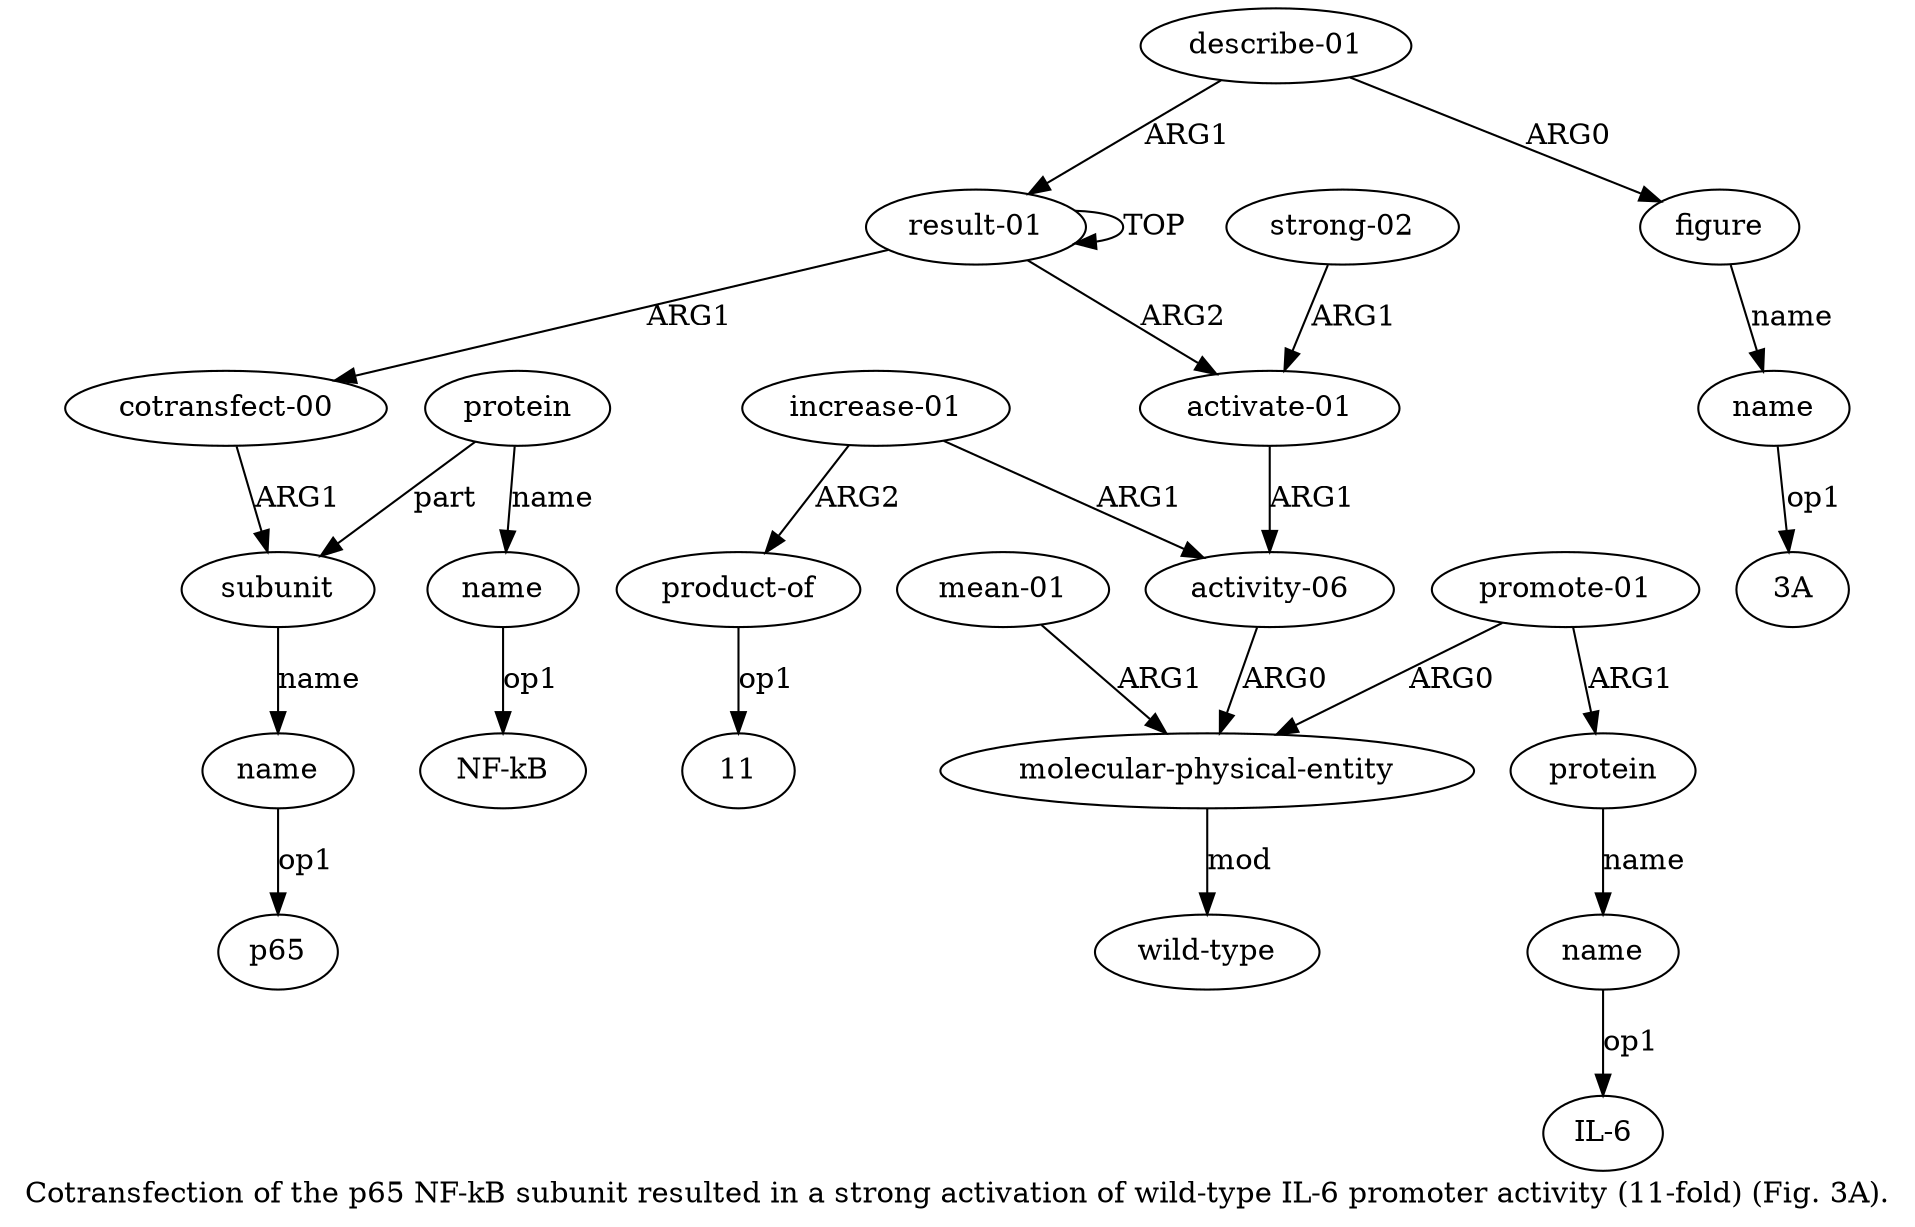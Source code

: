 digraph  {
	graph [label="Cotransfection of the p65 NF-kB subunit resulted in a strong activation of wild-type IL-6 promoter activity (11-fold) (Fig. 3A)."];
	node [label="\N"];
	"a5 NF-kB"	 [color=black,
		gold_ind=-1,
		gold_label="NF-kB",
		label="NF-kB",
		test_ind=-1,
		test_label="NF-kB"];
	"a3 p65"	 [color=black,
		gold_ind=-1,
		gold_label=p65,
		label=p65,
		test_ind=-1,
		test_label=p65];
	"a15 11"	 [color=black,
		gold_ind=-1,
		gold_label=11,
		label=11,
		test_ind=-1,
		test_label=11];
	"a19 3A"	 [color=black,
		gold_ind=-1,
		gold_label="3A",
		label="3A",
		test_ind=-1,
		test_label="3A"];
	a15	 [color=black,
		gold_ind=15,
		gold_label="product-of",
		label="product-of",
		test_ind=15,
		test_label="product-of"];
	a15 -> "a15 11" [key=0,
	color=black,
	gold_label=op1,
	label=op1,
	test_label=op1];
a14 [color=black,
	gold_ind=14,
	gold_label="increase-01",
	label="increase-01",
	test_ind=14,
	test_label="increase-01"];
a14 -> a15 [key=0,
color=black,
gold_label=ARG2,
label=ARG2,
test_label=ARG2];
a7 [color=black,
gold_ind=7,
gold_label="activity-06",
label="activity-06",
test_ind=7,
test_label="activity-06"];
a14 -> a7 [key=0,
color=black,
gold_label=ARG1,
label=ARG1,
test_label=ARG1];
a17 [color=black,
gold_ind=17,
gold_label="describe-01",
label="describe-01",
test_ind=17,
test_label="describe-01"];
a18 [color=black,
gold_ind=18,
gold_label=figure,
label=figure,
test_ind=18,
test_label=figure];
a17 -> a18 [key=0,
color=black,
gold_label=ARG0,
label=ARG0,
test_label=ARG0];
a0 [color=black,
gold_ind=0,
gold_label="result-01",
label="result-01",
test_ind=0,
test_label="result-01"];
a17 -> a0 [key=0,
color=black,
gold_label=ARG1,
label=ARG1,
test_label=ARG1];
a16 [color=black,
gold_ind=16,
gold_label="strong-02",
label="strong-02",
test_ind=16,
test_label="strong-02"];
a6 [color=black,
gold_ind=6,
gold_label="activate-01",
label="activate-01",
test_ind=6,
test_label="activate-01"];
a16 -> a6 [key=0,
color=black,
gold_label=ARG1,
label=ARG1,
test_label=ARG1];
a11 [color=black,
gold_ind=11,
gold_label=name,
label=name,
test_ind=11,
test_label=name];
"a11 IL-6" [color=black,
gold_ind=-1,
gold_label="IL-6",
label="IL-6",
test_ind=-1,
test_label="IL-6"];
a11 -> "a11 IL-6" [key=0,
color=black,
gold_label=op1,
label=op1,
test_label=op1];
a10 [color=black,
gold_ind=10,
gold_label=protein,
label=protein,
test_ind=10,
test_label=protein];
a10 -> a11 [key=0,
color=black,
gold_label=name,
label=name,
test_label=name];
a13 [color=black,
gold_ind=13,
gold_label="mean-01",
label="mean-01",
test_ind=13,
test_label="mean-01"];
a8 [color=black,
gold_ind=8,
gold_label="molecular-physical-entity",
label="molecular-physical-entity",
test_ind=8,
test_label="molecular-physical-entity"];
a13 -> a8 [key=0,
color=black,
gold_label=ARG1,
label=ARG1,
test_label=ARG1];
a12 [color=black,
gold_ind=12,
gold_label="wild-type",
label="wild-type",
test_ind=12,
test_label="wild-type"];
a19 [color=black,
gold_ind=19,
gold_label=name,
label=name,
test_ind=19,
test_label=name];
a19 -> "a19 3A" [key=0,
color=black,
gold_label=op1,
label=op1,
test_label=op1];
a18 -> a19 [key=0,
color=black,
gold_label=name,
label=name,
test_label=name];
a1 [color=black,
gold_ind=1,
gold_label="cotransfect-00",
label="cotransfect-00",
test_ind=1,
test_label="cotransfect-00"];
a2 [color=black,
gold_ind=2,
gold_label=subunit,
label=subunit,
test_ind=2,
test_label=subunit];
a1 -> a2 [key=0,
color=black,
gold_label=ARG1,
label=ARG1,
test_label=ARG1];
a0 -> a1 [key=0,
color=black,
gold_label=ARG1,
label=ARG1,
test_label=ARG1];
a0 -> a0 [key=0,
color=black,
gold_label=TOP,
label=TOP,
test_label=TOP];
a0 -> a6 [key=0,
color=black,
gold_label=ARG2,
label=ARG2,
test_label=ARG2];
a3 [color=black,
gold_ind=3,
gold_label=name,
label=name,
test_ind=3,
test_label=name];
a3 -> "a3 p65" [key=0,
color=black,
gold_label=op1,
label=op1,
test_label=op1];
a2 -> a3 [key=0,
color=black,
gold_label=name,
label=name,
test_label=name];
a5 [color=black,
gold_ind=5,
gold_label=name,
label=name,
test_ind=5,
test_label=name];
a5 -> "a5 NF-kB" [key=0,
color=black,
gold_label=op1,
label=op1,
test_label=op1];
a4 [color=black,
gold_ind=4,
gold_label=protein,
label=protein,
test_ind=4,
test_label=protein];
a4 -> a2 [key=0,
color=black,
gold_label=part,
label=part,
test_label=part];
a4 -> a5 [key=0,
color=black,
gold_label=name,
label=name,
test_label=name];
a7 -> a8 [key=0,
color=black,
gold_label=ARG0,
label=ARG0,
test_label=ARG0];
a6 -> a7 [key=0,
color=black,
gold_label=ARG1,
label=ARG1,
test_label=ARG1];
a9 [color=black,
gold_ind=9,
gold_label="promote-01",
label="promote-01",
test_ind=9,
test_label="promote-01"];
a9 -> a10 [key=0,
color=black,
gold_label=ARG1,
label=ARG1,
test_label=ARG1];
a9 -> a8 [key=0,
color=black,
gold_label=ARG0,
label=ARG0,
test_label=ARG0];
a8 -> a12 [key=0,
color=black,
gold_label=mod,
label=mod,
test_label=mod];
}
